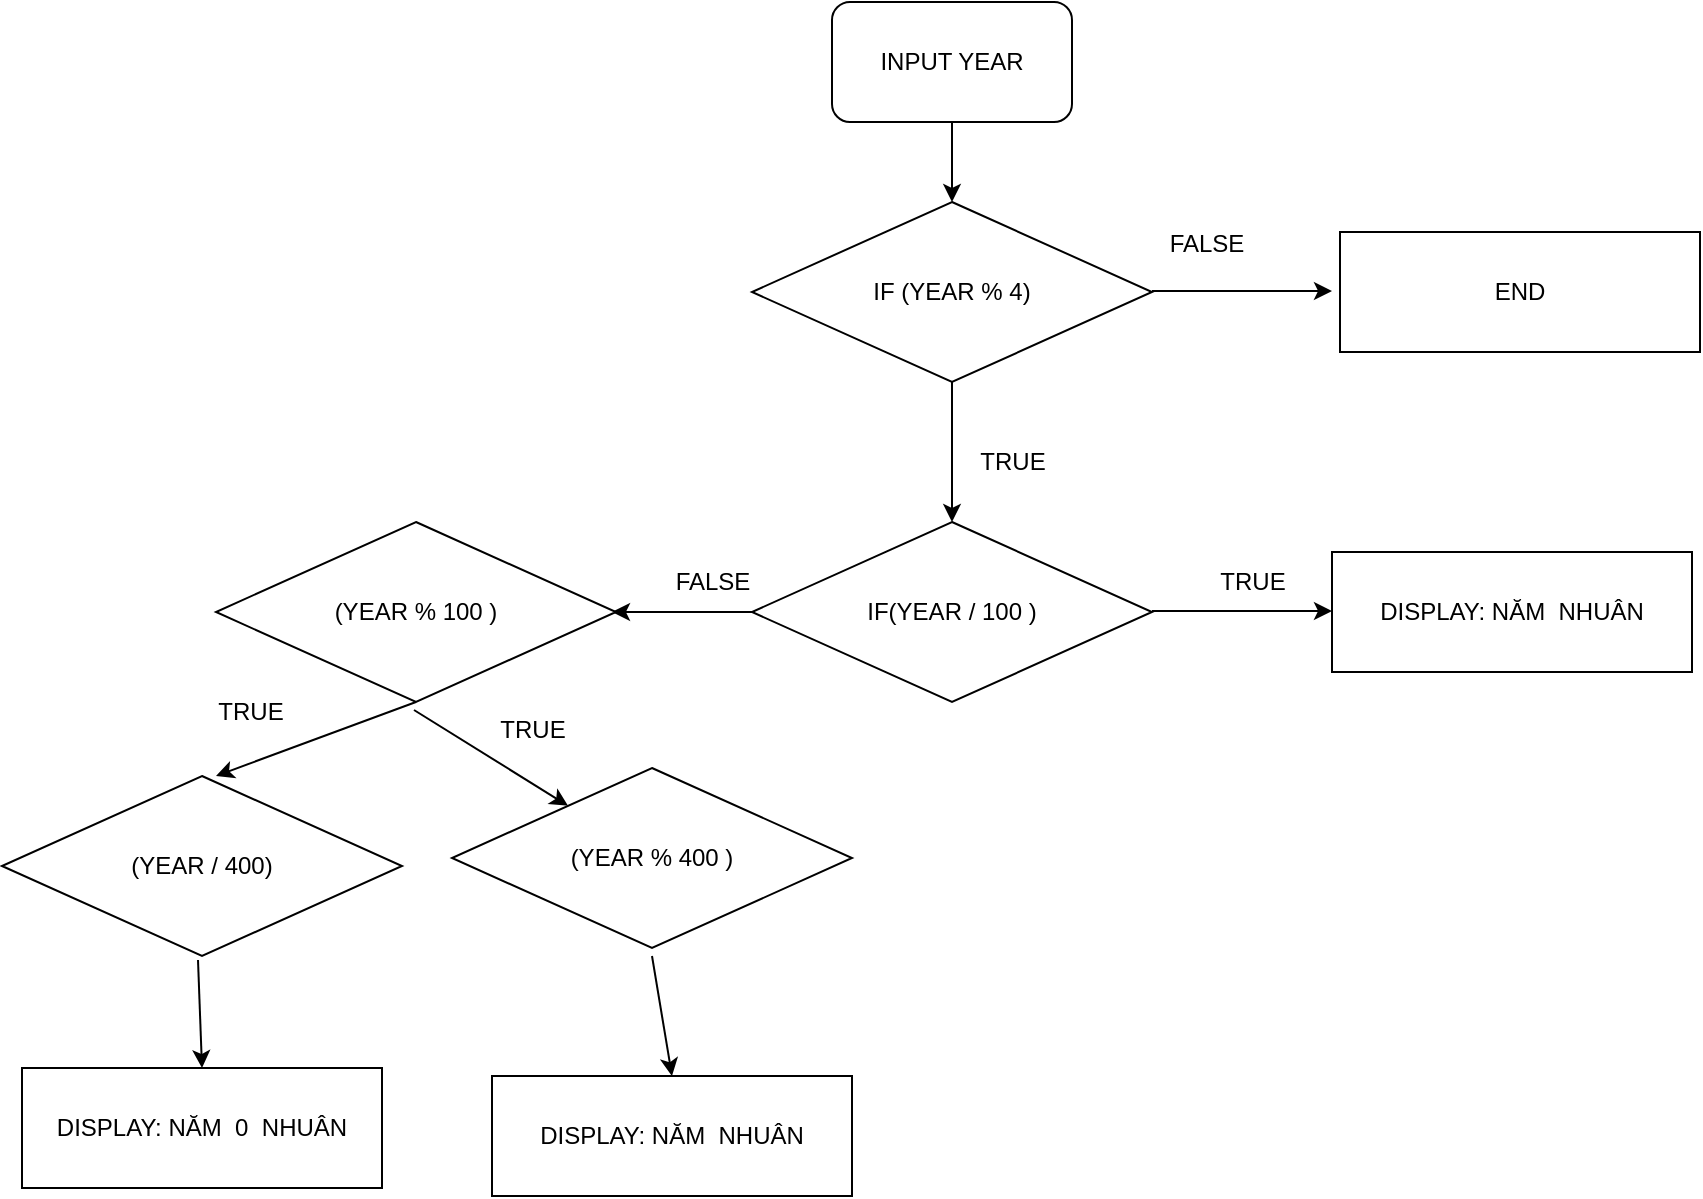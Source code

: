 <mxfile>
    <diagram id="FI1p2rWD4Gyuc55jEXxr" name="Page-1">
        <mxGraphModel dx="1598" dy="576" grid="0" gridSize="10" guides="1" tooltips="1" connect="1" arrows="1" fold="1" page="0" pageScale="1" pageWidth="850" pageHeight="1100" math="0" shadow="0">
            <root>
                <mxCell id="0"/>
                <mxCell id="1" parent="0"/>
                <mxCell id="16" value="" style="endArrow=classic;html=1;exitX=1;exitY=0.5;exitDx=0;exitDy=0;" edge="1" parent="1">
                    <mxGeometry width="50" height="50" relative="1" as="geometry">
                        <mxPoint x="190" y="385" as="sourcePoint"/>
                        <mxPoint x="120" y="385" as="targetPoint"/>
                    </mxGeometry>
                </mxCell>
                <mxCell id="2" value="INPUT YEAR" style="rounded=1;whiteSpace=wrap;html=1;" parent="1" vertex="1">
                    <mxGeometry x="230" y="80" width="120" height="60" as="geometry"/>
                </mxCell>
                <mxCell id="3" value="IF (YEAR % 4)" style="rhombus;whiteSpace=wrap;html=1;" parent="1" vertex="1">
                    <mxGeometry x="190" y="180" width="200" height="90" as="geometry"/>
                </mxCell>
                <mxCell id="7" value="IF(YEAR / 100 )" style="rhombus;whiteSpace=wrap;html=1;" parent="1" vertex="1">
                    <mxGeometry x="190" y="340" width="200" height="90" as="geometry"/>
                </mxCell>
                <mxCell id="8" value="" style="endArrow=classic;html=1;entryX=0.5;entryY=0;entryDx=0;entryDy=0;" parent="1" target="3" edge="1">
                    <mxGeometry width="50" height="50" relative="1" as="geometry">
                        <mxPoint x="290" y="140" as="sourcePoint"/>
                        <mxPoint x="340" y="90" as="targetPoint"/>
                    </mxGeometry>
                </mxCell>
                <mxCell id="9" value="" style="endArrow=classic;html=1;" parent="1" target="7" edge="1">
                    <mxGeometry width="50" height="50" relative="1" as="geometry">
                        <mxPoint x="290" y="270" as="sourcePoint"/>
                        <mxPoint x="340" y="220" as="targetPoint"/>
                    </mxGeometry>
                </mxCell>
                <mxCell id="10" value="TRUE" style="text;html=1;align=center;verticalAlign=middle;resizable=0;points=[];autosize=1;strokeColor=none;fillColor=none;" parent="1" vertex="1">
                    <mxGeometry x="290" y="295" width="60" height="30" as="geometry"/>
                </mxCell>
                <mxCell id="12" value="DISPLAY: NĂM&amp;nbsp; NHUÂN" style="rounded=0;whiteSpace=wrap;html=1;" parent="1" vertex="1">
                    <mxGeometry x="480" y="355" width="180" height="60" as="geometry"/>
                </mxCell>
                <mxCell id="13" value="TRUE" style="text;html=1;align=center;verticalAlign=middle;resizable=0;points=[];autosize=1;strokeColor=none;fillColor=none;" parent="1" vertex="1">
                    <mxGeometry x="410" y="355" width="60" height="30" as="geometry"/>
                </mxCell>
                <mxCell id="15" value="" style="endArrow=classic;html=1;entryX=0;entryY=0.5;entryDx=0;entryDy=0;exitX=1;exitY=0.5;exitDx=0;exitDy=0;" parent="1" edge="1">
                    <mxGeometry width="50" height="50" relative="1" as="geometry">
                        <mxPoint x="390" y="384.5" as="sourcePoint"/>
                        <mxPoint x="480" y="384.5" as="targetPoint"/>
                    </mxGeometry>
                </mxCell>
                <mxCell id="17" value="FALSE" style="text;html=1;align=center;verticalAlign=middle;resizable=0;points=[];autosize=1;strokeColor=none;fillColor=none;" vertex="1" parent="1">
                    <mxGeometry x="140" y="355" width="60" height="30" as="geometry"/>
                </mxCell>
                <mxCell id="18" value="(YEAR % 100 )" style="rhombus;whiteSpace=wrap;html=1;" vertex="1" parent="1">
                    <mxGeometry x="-78" y="340" width="200" height="90" as="geometry"/>
                </mxCell>
                <mxCell id="19" value="(YEAR / 400)" style="rhombus;whiteSpace=wrap;html=1;" vertex="1" parent="1">
                    <mxGeometry x="-185" y="467" width="200" height="90" as="geometry"/>
                </mxCell>
                <mxCell id="21" value="(YEAR % 400 )" style="rhombus;whiteSpace=wrap;html=1;" vertex="1" parent="1">
                    <mxGeometry x="40" y="463" width="200" height="90" as="geometry"/>
                </mxCell>
                <mxCell id="22" value="" style="endArrow=classic;html=1;exitX=0.5;exitY=1;exitDx=0;exitDy=0;" edge="1" parent="1" source="18">
                    <mxGeometry width="50" height="50" relative="1" as="geometry">
                        <mxPoint x="-8" y="467" as="sourcePoint"/>
                        <mxPoint x="-78" y="467" as="targetPoint"/>
                    </mxGeometry>
                </mxCell>
                <mxCell id="23" value="" style="endArrow=classic;html=1;" edge="1" parent="1" target="21">
                    <mxGeometry width="50" height="50" relative="1" as="geometry">
                        <mxPoint x="21" y="434" as="sourcePoint"/>
                        <mxPoint x="-68" y="477" as="targetPoint"/>
                    </mxGeometry>
                </mxCell>
                <mxCell id="24" value="TRUE" style="text;html=1;align=center;verticalAlign=middle;resizable=0;points=[];autosize=1;strokeColor=none;fillColor=none;" vertex="1" parent="1">
                    <mxGeometry x="-87" y="422" width="51" height="26" as="geometry"/>
                </mxCell>
                <mxCell id="25" value="DISPLAY: NĂM&amp;nbsp; 0&amp;nbsp; NHUÂN" style="rounded=0;whiteSpace=wrap;html=1;" vertex="1" parent="1">
                    <mxGeometry x="-175" y="613" width="180" height="60" as="geometry"/>
                </mxCell>
                <mxCell id="26" value="TRUE" style="text;html=1;align=center;verticalAlign=middle;resizable=0;points=[];autosize=1;strokeColor=none;fillColor=none;" vertex="1" parent="1">
                    <mxGeometry x="54" y="431" width="51" height="26" as="geometry"/>
                </mxCell>
                <mxCell id="27" value="DISPLAY: NĂM&amp;nbsp; NHUÂN" style="rounded=0;whiteSpace=wrap;html=1;" vertex="1" parent="1">
                    <mxGeometry x="60" y="617" width="180" height="60" as="geometry"/>
                </mxCell>
                <mxCell id="28" value="" style="endArrow=classic;html=1;entryX=0.5;entryY=0;entryDx=0;entryDy=0;" edge="1" parent="1" target="27">
                    <mxGeometry width="50" height="50" relative="1" as="geometry">
                        <mxPoint x="140" y="557" as="sourcePoint"/>
                        <mxPoint x="217.016" y="604.893" as="targetPoint"/>
                    </mxGeometry>
                </mxCell>
                <mxCell id="29" value="" style="endArrow=classic;html=1;entryX=0.5;entryY=0;entryDx=0;entryDy=0;" edge="1" parent="1" target="25">
                    <mxGeometry width="50" height="50" relative="1" as="geometry">
                        <mxPoint x="-87" y="559" as="sourcePoint"/>
                        <mxPoint x="-9.984" y="606.893" as="targetPoint"/>
                    </mxGeometry>
                </mxCell>
                <mxCell id="31" value="END" style="rounded=0;whiteSpace=wrap;html=1;" vertex="1" parent="1">
                    <mxGeometry x="484" y="195" width="180" height="60" as="geometry"/>
                </mxCell>
                <mxCell id="32" value="" style="endArrow=classic;html=1;entryX=0;entryY=0.5;entryDx=0;entryDy=0;exitX=1;exitY=0.5;exitDx=0;exitDy=0;" edge="1" parent="1">
                    <mxGeometry width="50" height="50" relative="1" as="geometry">
                        <mxPoint x="390" y="224.5" as="sourcePoint"/>
                        <mxPoint x="480" y="224.5" as="targetPoint"/>
                    </mxGeometry>
                </mxCell>
                <mxCell id="33" value="FALSE" style="text;html=1;align=center;verticalAlign=middle;resizable=0;points=[];autosize=1;strokeColor=none;fillColor=none;" vertex="1" parent="1">
                    <mxGeometry x="389" y="188" width="55" height="26" as="geometry"/>
                </mxCell>
            </root>
        </mxGraphModel>
    </diagram>
</mxfile>